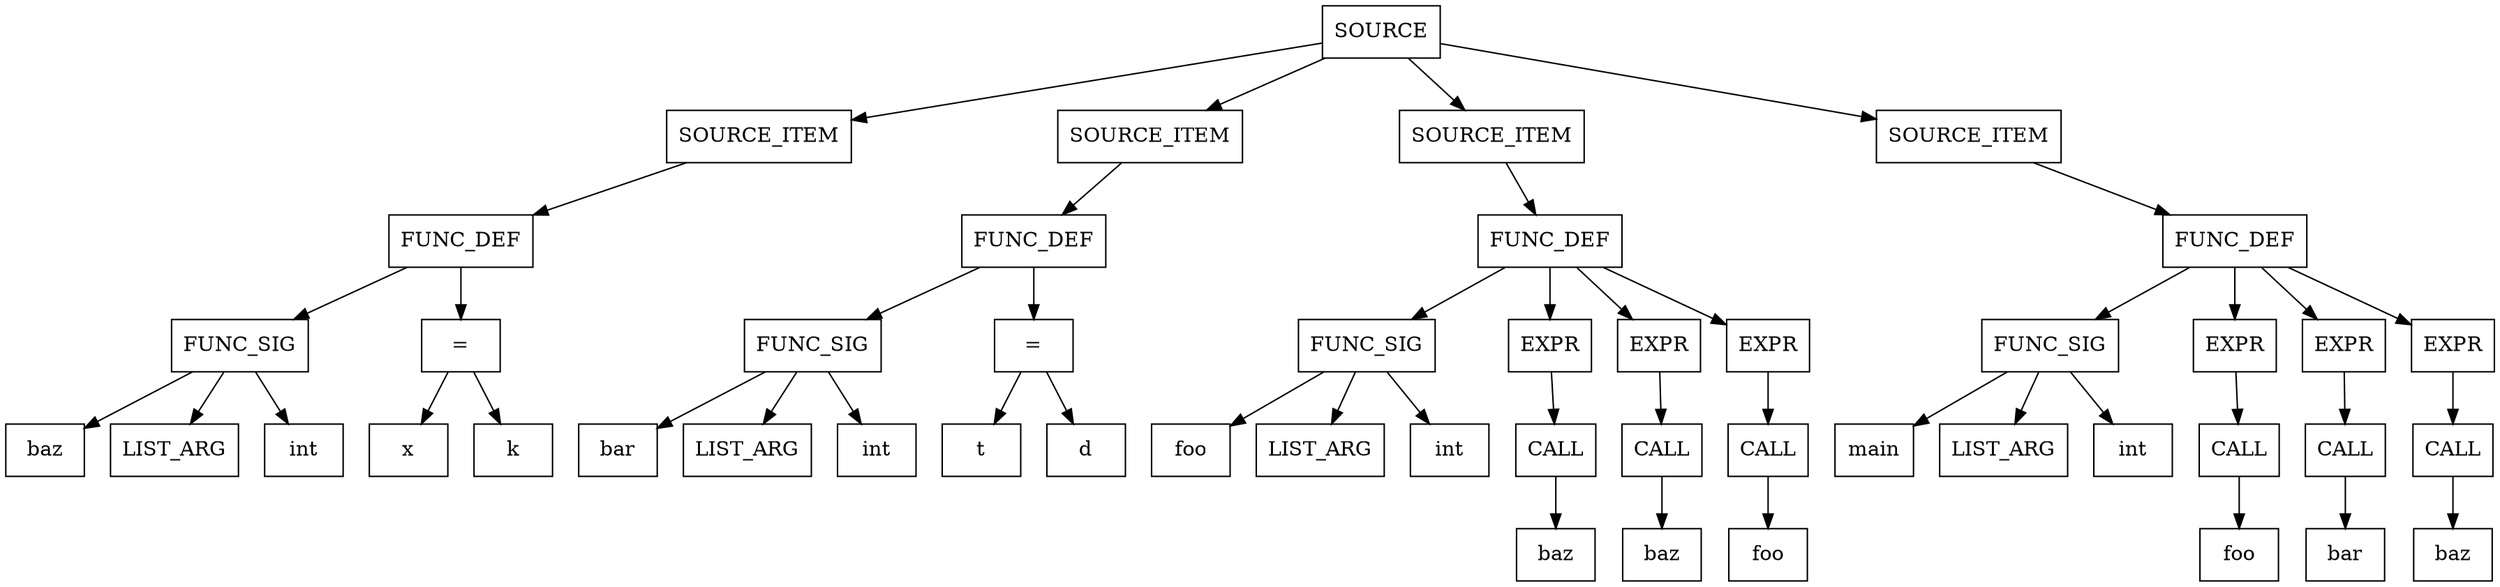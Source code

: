 digraph AST {
    node [shape=box];
    cluster_0_node3623577224 [label="SOURCE"];
    cluster_0_node3623551016 [label="SOURCE_ITEM"];
    cluster_0_node3623550704 [label="FUNC_DEF"];
    cluster_0_node3623546336 [label="FUNC_SIG"];
    cluster_0_node3623545712 [label="baz"];
    cluster_0_node3623546024 [label="LIST_ARG"];
    cluster_0_node3623546960 [label="int"];
    cluster_0_node3623550080 [label="="];
    cluster_0_node3623549456 [label="x"];
    cluster_0_node3623550392 [label="k"];
    cluster_0_node3623556320 [label="SOURCE_ITEM"];
    cluster_0_node3623556008 [label="FUNC_DEF"];
    cluster_0_node3623551640 [label="FUNC_SIG"];
    cluster_0_node3623549144 [label="bar"];
    cluster_0_node3623551328 [label="LIST_ARG"];
    cluster_0_node3623552264 [label="int"];
    cluster_0_node3623555384 [label="="];
    cluster_0_node3623554760 [label="t"];
    cluster_0_node3623555696 [label="d"];
    cluster_0_node3623566616 [label="SOURCE_ITEM"];
    cluster_0_node3623564744 [label="FUNC_DEF"];
    cluster_0_node3623556944 [label="FUNC_SIG"];
    cluster_0_node3623554448 [label="foo"];
    cluster_0_node3623556632 [label="LIST_ARG"];
    cluster_0_node3623557568 [label="int"];
    cluster_0_node3623560688 [label="EXPR"];
    cluster_0_node3623560376 [label="CALL"];
    cluster_0_node3623560064 [label="baz"];
    cluster_0_node3623563496 [label="EXPR"];
    cluster_0_node3623563184 [label="CALL"];
    cluster_0_node3623562872 [label="baz"];
    cluster_0_node3623566304 [label="EXPR"];
    cluster_0_node3623565992 [label="CALL"];
    cluster_0_node3623565680 [label="foo"];
    cluster_0_node3623576912 [label="SOURCE_ITEM"];
    cluster_0_node3623575040 [label="FUNC_DEF"];
    cluster_0_node3623567240 [label="FUNC_SIG"];
    cluster_0_node3623564432 [label="main"];
    cluster_0_node3623566928 [label="LIST_ARG"];
    cluster_0_node3623567864 [label="int"];
    cluster_0_node3623570984 [label="EXPR"];
    cluster_0_node3623570672 [label="CALL"];
    cluster_0_node3623570360 [label="foo"];
    cluster_0_node3623573792 [label="EXPR"];
    cluster_0_node3623573480 [label="CALL"];
    cluster_0_node3623573168 [label="bar"];
    cluster_0_node3623576600 [label="EXPR"];
    cluster_0_node3623576288 [label="CALL"];
    cluster_0_node3623575976 [label="baz"];
    cluster_0_node3623577224 -> cluster_0_node3623551016;
    cluster_0_node3623551016 -> cluster_0_node3623550704;
    cluster_0_node3623550704 -> cluster_0_node3623546336;
    cluster_0_node3623546336 -> cluster_0_node3623545712;
    cluster_0_node3623546336 -> cluster_0_node3623546024;
    cluster_0_node3623546336 -> cluster_0_node3623546960;
    cluster_0_node3623550704 -> cluster_0_node3623550080;
    cluster_0_node3623550080 -> cluster_0_node3623549456;
    cluster_0_node3623550080 -> cluster_0_node3623550392;
    cluster_0_node3623577224 -> cluster_0_node3623556320;
    cluster_0_node3623556320 -> cluster_0_node3623556008;
    cluster_0_node3623556008 -> cluster_0_node3623551640;
    cluster_0_node3623551640 -> cluster_0_node3623549144;
    cluster_0_node3623551640 -> cluster_0_node3623551328;
    cluster_0_node3623551640 -> cluster_0_node3623552264;
    cluster_0_node3623556008 -> cluster_0_node3623555384;
    cluster_0_node3623555384 -> cluster_0_node3623554760;
    cluster_0_node3623555384 -> cluster_0_node3623555696;
    cluster_0_node3623577224 -> cluster_0_node3623566616;
    cluster_0_node3623566616 -> cluster_0_node3623564744;
    cluster_0_node3623564744 -> cluster_0_node3623556944;
    cluster_0_node3623556944 -> cluster_0_node3623554448;
    cluster_0_node3623556944 -> cluster_0_node3623556632;
    cluster_0_node3623556944 -> cluster_0_node3623557568;
    cluster_0_node3623564744 -> cluster_0_node3623560688;
    cluster_0_node3623560688 -> cluster_0_node3623560376;
    cluster_0_node3623560376 -> cluster_0_node3623560064;
    cluster_0_node3623564744 -> cluster_0_node3623563496;
    cluster_0_node3623563496 -> cluster_0_node3623563184;
    cluster_0_node3623563184 -> cluster_0_node3623562872;
    cluster_0_node3623564744 -> cluster_0_node3623566304;
    cluster_0_node3623566304 -> cluster_0_node3623565992;
    cluster_0_node3623565992 -> cluster_0_node3623565680;
    cluster_0_node3623577224 -> cluster_0_node3623576912;
    cluster_0_node3623576912 -> cluster_0_node3623575040;
    cluster_0_node3623575040 -> cluster_0_node3623567240;
    cluster_0_node3623567240 -> cluster_0_node3623564432;
    cluster_0_node3623567240 -> cluster_0_node3623566928;
    cluster_0_node3623567240 -> cluster_0_node3623567864;
    cluster_0_node3623575040 -> cluster_0_node3623570984;
    cluster_0_node3623570984 -> cluster_0_node3623570672;
    cluster_0_node3623570672 -> cluster_0_node3623570360;
    cluster_0_node3623575040 -> cluster_0_node3623573792;
    cluster_0_node3623573792 -> cluster_0_node3623573480;
    cluster_0_node3623573480 -> cluster_0_node3623573168;
    cluster_0_node3623575040 -> cluster_0_node3623576600;
    cluster_0_node3623576600 -> cluster_0_node3623576288;
    cluster_0_node3623576288 -> cluster_0_node3623575976;
}
